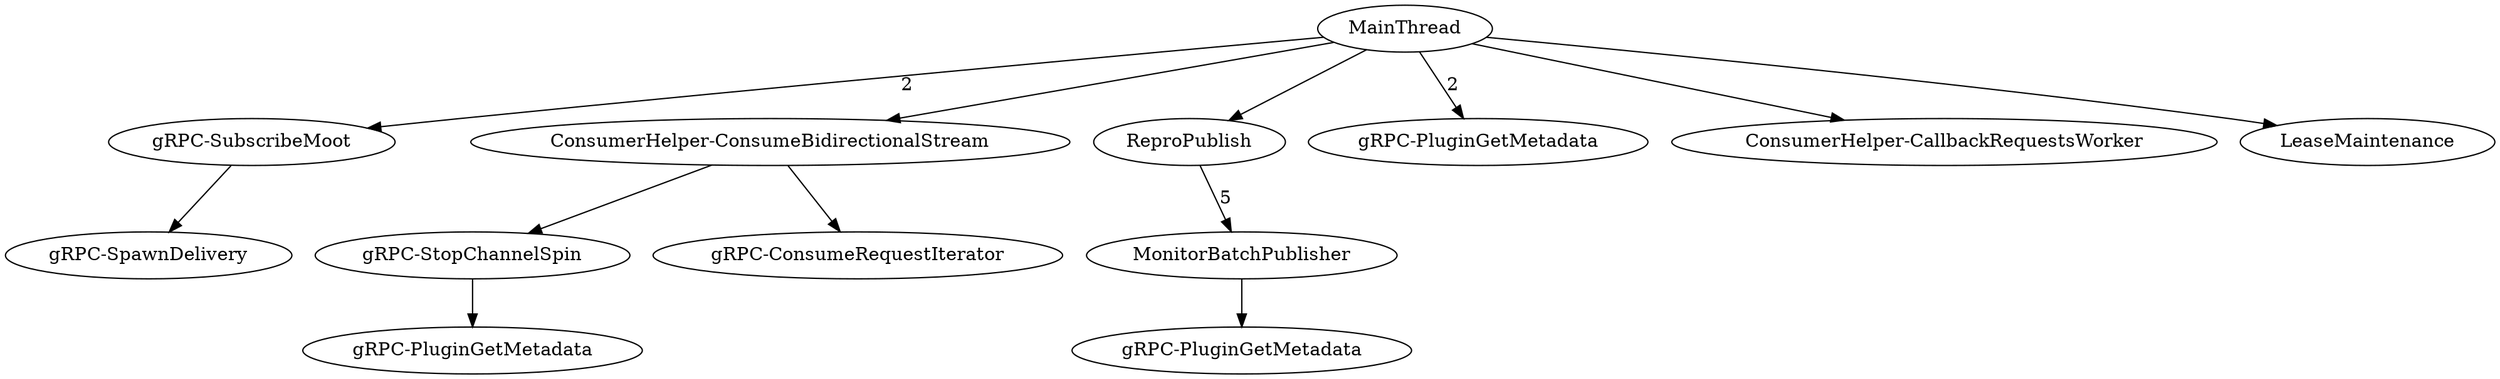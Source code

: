 digraph G {
subgraph  {
subgraph  {
}

"Thread-gRPC-SubscribeMoot" -> "Thread-gRPC-SpawnDelivery";
}

subgraph  {
}

subgraph  {
}

subgraph  {
subgraph  {
subgraph  {
}

"Thread-gRPC-StopChannelSpin" -> "Thread-gRPC-PluginGetMetadata++";
}

subgraph  {
}

"Thread-ConsumerHelper-ConsumeBidirectionalStream" -> "Thread-gRPC-StopChannelSpin";
"Thread-ConsumerHelper-ConsumeBidirectionalStream" -> "Thread-gRPC-ConsumeRequestIterator";
}

subgraph  {
}

subgraph  {
subgraph  {
subgraph  {
}

"Thread-MonitorBatchPublisher" -> "Thread-gRPC-PluginGetMetadata+";
}

"Thread-ReproPublish" -> "Thread-MonitorBatchPublisher"  [label=5];
}

MainThread -> "Thread-gRPC-SubscribeMoot"  [label=2];
MainThread -> "Thread-gRPC-PluginGetMetadata"  [label=2];
MainThread -> "Thread-ConsumerHelper-CallbackRequestsWorker";
MainThread -> "Thread-ConsumerHelper-ConsumeBidirectionalStream";
MainThread -> "Thread-LeaseMaintenance";
MainThread -> "Thread-ReproPublish";
"Thread-gRPC-SubscribeMoot" [label="gRPC-SubscribeMoot"];
"Thread-ConsumerHelper-CallbackRequestsWorker" [label="ConsumerHelper-CallbackRequestsWorker"];
"Thread-LeaseMaintenance" [label=LeaseMaintenance];
"Thread-ReproPublish" [label=ReproPublish];
"Thread-gRPC-PluginGetMetadata+" [label="gRPC-PluginGetMetadata"];
"Thread-gRPC-PluginGetMetadata++" [label="gRPC-PluginGetMetadata"];
"Thread-ConsumerHelper-ConsumeBidirectionalStream" [label="ConsumerHelper-ConsumeBidirectionalStream"];
"Thread-gRPC-ConsumeRequestIterator" [label="gRPC-ConsumeRequestIterator"];
"Thread-gRPC-PluginGetMetadata" [label="gRPC-PluginGetMetadata"];
"Thread-gRPC-SpawnDelivery" [label="gRPC-SpawnDelivery"];
"Thread-MonitorBatchPublisher" [label=MonitorBatchPublisher];
"Thread-gRPC-StopChannelSpin" [label="gRPC-StopChannelSpin"];
}
